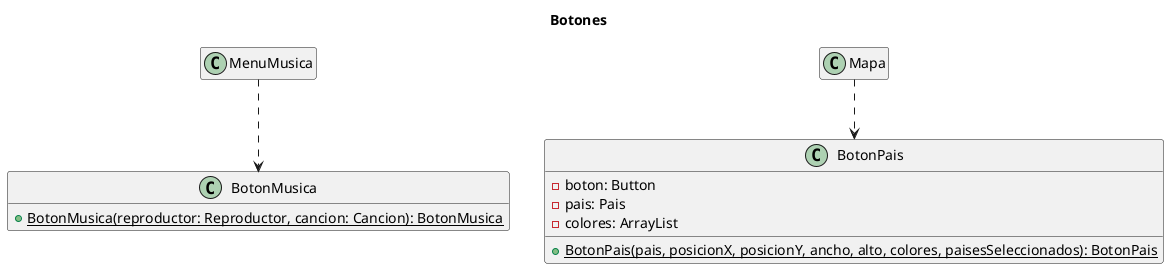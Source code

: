 @startuml

title Botones

hide empty members

class BotonMusica {
    + {static} BotonMusica(reproductor: Reproductor, cancion: Cancion): BotonMusica
}

class BotonPais {
    - boton: Button
    - pais: Pais
    - colores: ArrayList
    + {static} BotonPais(pais, posicionX, posicionY, ancho, alto, colores, paisesSeleccionados): BotonPais
}

MenuMusica ..> BotonMusica
Mapa ..> BotonPais

@enduml